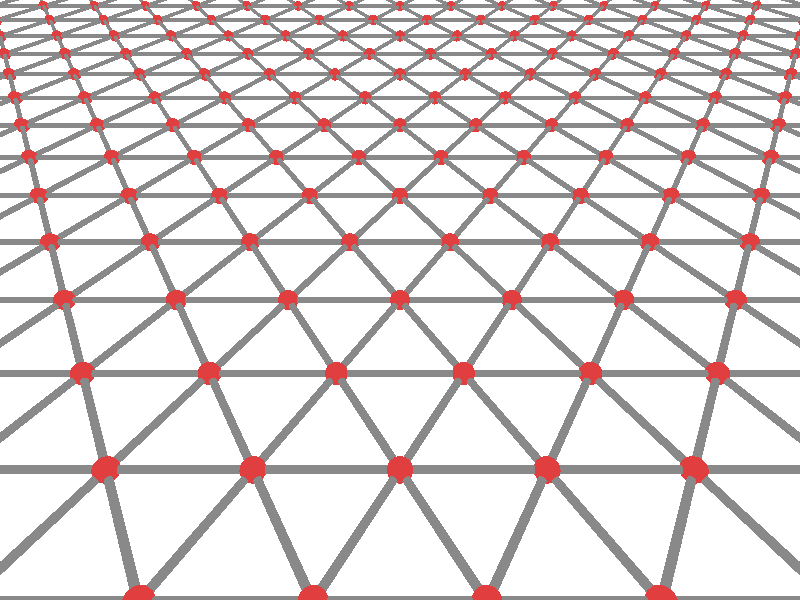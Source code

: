 #include "shapes.inc"
#include "colors.inc"
#include "textures.inc"

background{color White}

#default{ texture{ finish{ ambient 0.3 phong 0.3 phong_size 10 } } }

camera{ location <0,-0.4,-0.36>  look_at <0,0,0> }
light_source{ <-200,200,-200> rgb<1,1,1> }
global_settings{ ambient_light rgb 3 }

#declare T_Atom = texture{pigment {rgb<0.75, 0.05, 0.05>} finish{phong 0.3}}
#declare T_Bond = texture{pigment {rgb<0.25, 0.25, 0.25>} finish{phong 0.3}}
#declare Lattice_Constant=0.1;
#declare Xmax=2;
#declare Ymax=2;
#declare Xmin=-2;
#declare Ymin=-2;
#declare Lattice_Scale=0.09;
#declare Bond_Scale=0.03;

// Place atoms at lattice points
#declare X=Xmin; #while(X<=Xmax)
  #declare Y=Ymin; #while(Y<=Ymax)
    sphere{ <X+Y*0.5,Y*0.866,0>, Lattice_Constant*Lattice_Scale texture{T_Atom} }
  #declare Y=Y+Lattice_Constant; #end
#declare X=X+Lattice_Constant; #end

// Place chemical bonds
#declare X=Xmin; #while(X<=Xmax)
  cylinder{ <X+Ymin*0.5,Ymin*0.866,0>, <X+Ymax*0.5,Ymax*0.866,0>, Lattice_Constant*Bond_Scale texture{T_Bond} }
#declare X=X+Lattice_Constant; #end

#declare X=Xmin; #while(X<=Xmax)
  cylinder{ <X-Ymin*0.5,Ymin*0.866,0>, <X-Ymax*0.5,Ymax*0.866,0>, Lattice_Constant*Bond_Scale texture{T_Bond} }
#declare X=X+Lattice_Constant; #end

#declare Y=Ymin; #while(Y<=Ymax)
  cylinder{ <Xmin+Y*0.5,Y*0.866,0>, <Xmax+Y*0.5,Y*0.866,0>, Lattice_Constant*Bond_Scale texture{T_Bond} }
#declare Y=Y+Lattice_Constant; #end
